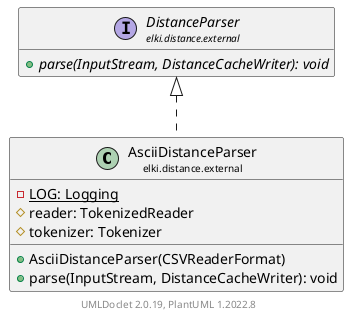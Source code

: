 @startuml
    remove .*\.(Instance|Par|Parameterizer|Factory)$
    set namespaceSeparator none
    hide empty fields
    hide empty methods

    class "<size:14>AsciiDistanceParser\n<size:10>elki.distance.external" as elki.distance.external.AsciiDistanceParser [[AsciiDistanceParser.html]] {
        {static} -LOG: Logging
        #reader: TokenizedReader
        #tokenizer: Tokenizer
        +AsciiDistanceParser(CSVReaderFormat)
        +parse(InputStream, DistanceCacheWriter): void
    }

    interface "<size:14>DistanceParser\n<size:10>elki.distance.external" as elki.distance.external.DistanceParser [[DistanceParser.html]] {
        {abstract} +parse(InputStream, DistanceCacheWriter): void
    }
    class "<size:14>AsciiDistanceParser.Par\n<size:10>elki.distance.external" as elki.distance.external.AsciiDistanceParser.Par [[AsciiDistanceParser.Par.html]]

    elki.distance.external.DistanceParser <|.. elki.distance.external.AsciiDistanceParser
    elki.distance.external.AsciiDistanceParser +-- elki.distance.external.AsciiDistanceParser.Par

    center footer UMLDoclet 2.0.19, PlantUML 1.2022.8
@enduml
